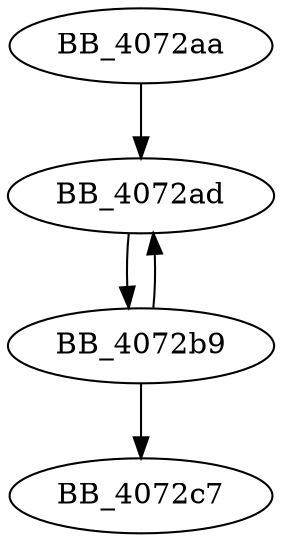 DiGraph __initp_misc_cfltcvt_tab{
BB_4072aa->BB_4072ad
BB_4072ad->BB_4072b9
BB_4072b9->BB_4072ad
BB_4072b9->BB_4072c7
}
